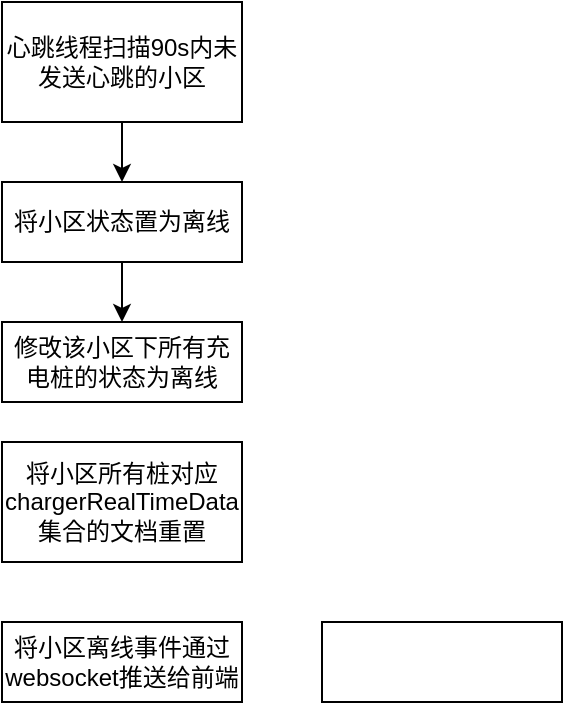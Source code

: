 <mxfile version="13.5.9" type="github">
  <diagram id="aF4y4N5zXCEjjetBABeC" name="第 1 页">
    <mxGraphModel dx="813" dy="435" grid="1" gridSize="10" guides="1" tooltips="1" connect="1" arrows="1" fold="1" page="1" pageScale="1" pageWidth="827" pageHeight="1169" math="0" shadow="0">
      <root>
        <mxCell id="0" />
        <mxCell id="1" parent="0" />
        <mxCell id="VH_UtXKyB74IOCLLtNy2-3" value="" style="edgeStyle=orthogonalEdgeStyle;rounded=0;orthogonalLoop=1;jettySize=auto;html=1;" edge="1" parent="1" source="VH_UtXKyB74IOCLLtNy2-1" target="VH_UtXKyB74IOCLLtNy2-2">
          <mxGeometry relative="1" as="geometry" />
        </mxCell>
        <mxCell id="VH_UtXKyB74IOCLLtNy2-1" value="心跳线程扫描90s内未发送心跳的小区" style="rounded=0;whiteSpace=wrap;html=1;" vertex="1" parent="1">
          <mxGeometry x="120" y="100" width="120" height="60" as="geometry" />
        </mxCell>
        <mxCell id="VH_UtXKyB74IOCLLtNy2-6" style="edgeStyle=orthogonalEdgeStyle;rounded=0;orthogonalLoop=1;jettySize=auto;html=1;exitX=0.5;exitY=1;exitDx=0;exitDy=0;" edge="1" parent="1" source="VH_UtXKyB74IOCLLtNy2-2" target="VH_UtXKyB74IOCLLtNy2-5">
          <mxGeometry relative="1" as="geometry" />
        </mxCell>
        <mxCell id="VH_UtXKyB74IOCLLtNy2-2" value="将小区状态置为离线" style="rounded=0;whiteSpace=wrap;html=1;" vertex="1" parent="1">
          <mxGeometry x="120" y="190" width="120" height="40" as="geometry" />
        </mxCell>
        <mxCell id="VH_UtXKyB74IOCLLtNy2-4" value="将小区离线事件通过websocket推送给前端" style="rounded=0;whiteSpace=wrap;html=1;" vertex="1" parent="1">
          <mxGeometry x="120" y="410" width="120" height="40" as="geometry" />
        </mxCell>
        <mxCell id="VH_UtXKyB74IOCLLtNy2-5" value="修改该小区下所有充电桩的状态为离线" style="rounded=0;whiteSpace=wrap;html=1;" vertex="1" parent="1">
          <mxGeometry x="120" y="260" width="120" height="40" as="geometry" />
        </mxCell>
        <mxCell id="VH_UtXKyB74IOCLLtNy2-7" value="将小区所有桩对应chargerRealTimeData 集合的文档重置" style="rounded=0;whiteSpace=wrap;html=1;" vertex="1" parent="1">
          <mxGeometry x="120" y="320" width="120" height="60" as="geometry" />
        </mxCell>
        <mxCell id="VH_UtXKyB74IOCLLtNy2-8" value="" style="rounded=0;whiteSpace=wrap;html=1;" vertex="1" parent="1">
          <mxGeometry x="280" y="410" width="120" height="40" as="geometry" />
        </mxCell>
      </root>
    </mxGraphModel>
  </diagram>
</mxfile>
